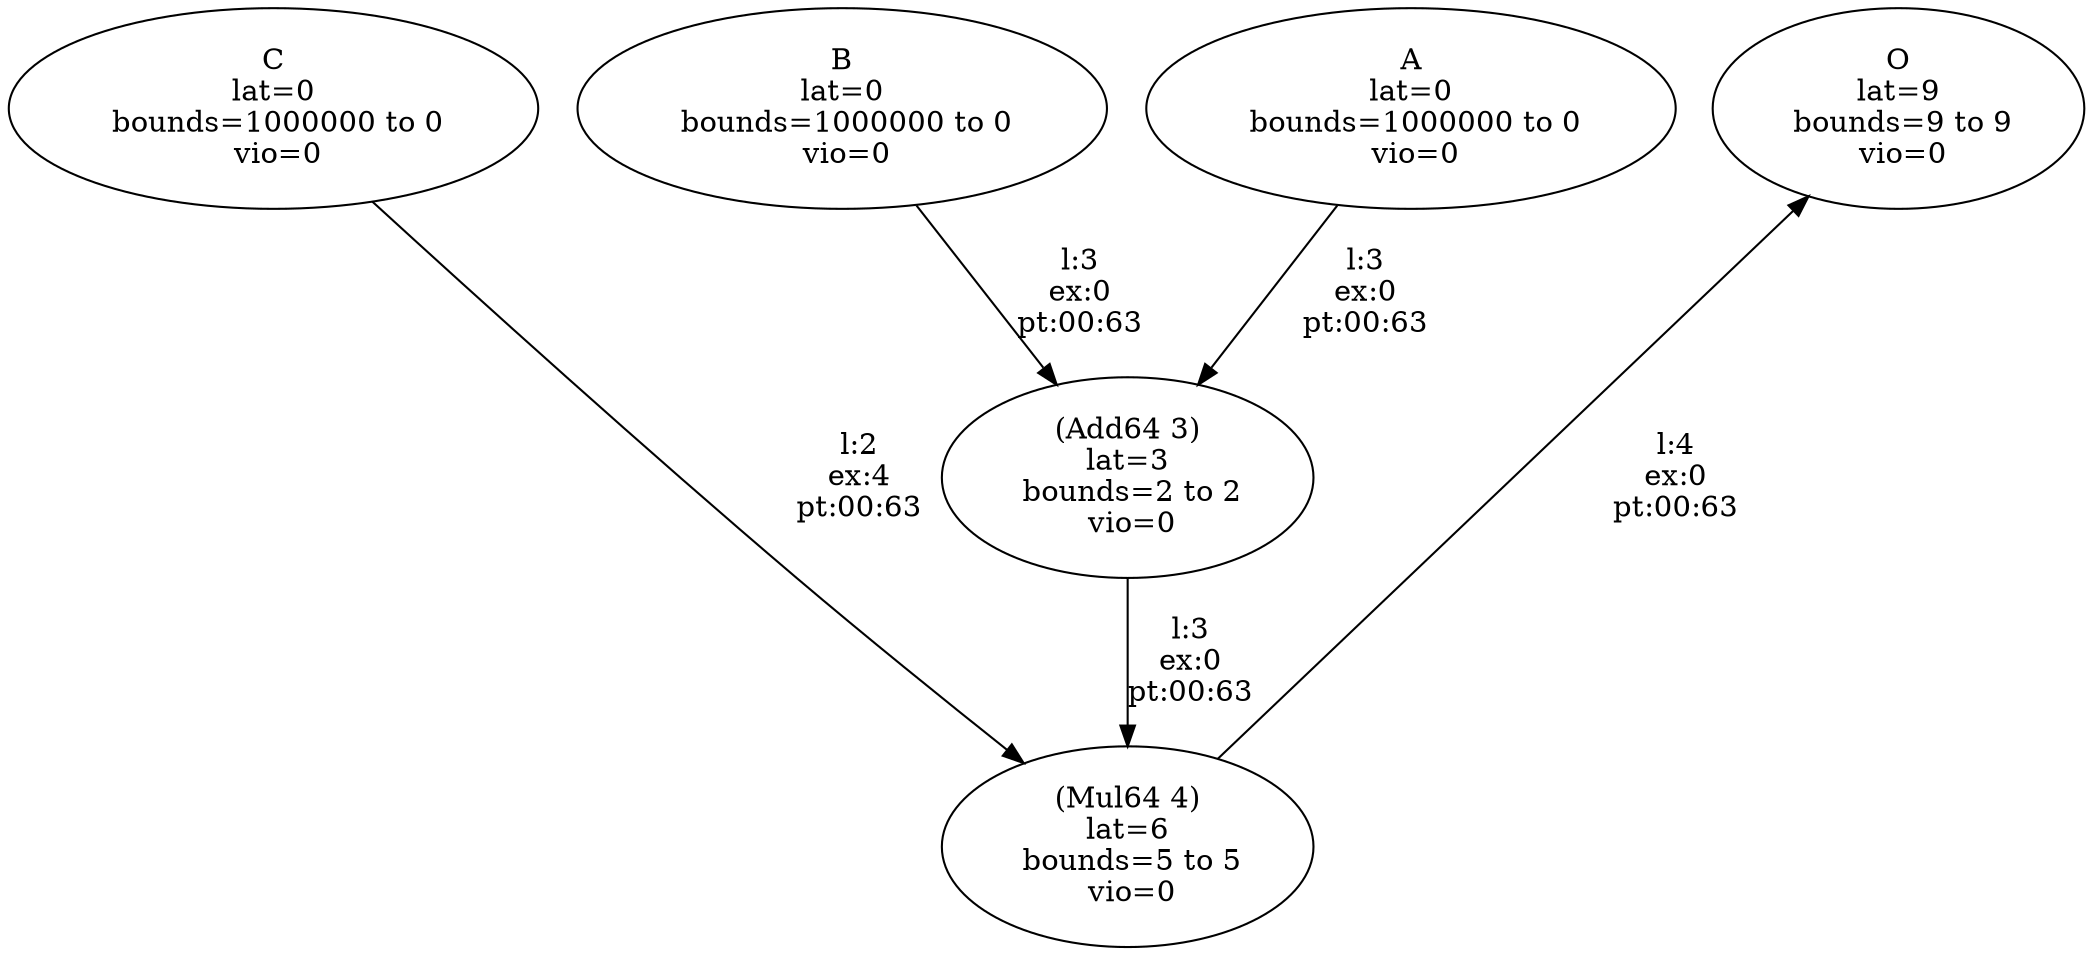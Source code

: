 Digraph G { 
newrank=true;
 N0 [ label = "A\n lat=0 \n bounds=1000000 to 0\n vio=0", color= "black"]; 
N0 -> N3[ color=black label = "l:3\nex:0\npt:00:63"];

N1 [ label = "B\n lat=0 \n bounds=1000000 to 0\n vio=0", color= "black"]; 
N1 -> N3[ color=black label = "l:3\nex:0\npt:00:63"];

N2 [ label = "C\n lat=0 \n bounds=1000000 to 0\n vio=0", color= "black"]; 
N2 -> N4[ color=black label = "l:2\nex:4\npt:00:63"];

N3 [ label = "(Add64 3)\n lat=3 \n bounds=2 to 2\n vio=0", color= "black"]; 
N3 -> N4[ color=black label = "l:3\nex:0\npt:00:63"];

N4 [ label = "(Mul64 4)\n lat=6 \n bounds=5 to 5\n vio=0", color= "black"]; 
N4 -> N5[ color=black label = "l:4\nex:0\npt:00:63"];

N5 [ label = "O\n lat=9 \n bounds=9 to 9\n vio=0", color= "black"]; 

	{ rank = same; N0 N1 N2 	{ rank = same; N5 }}
}
